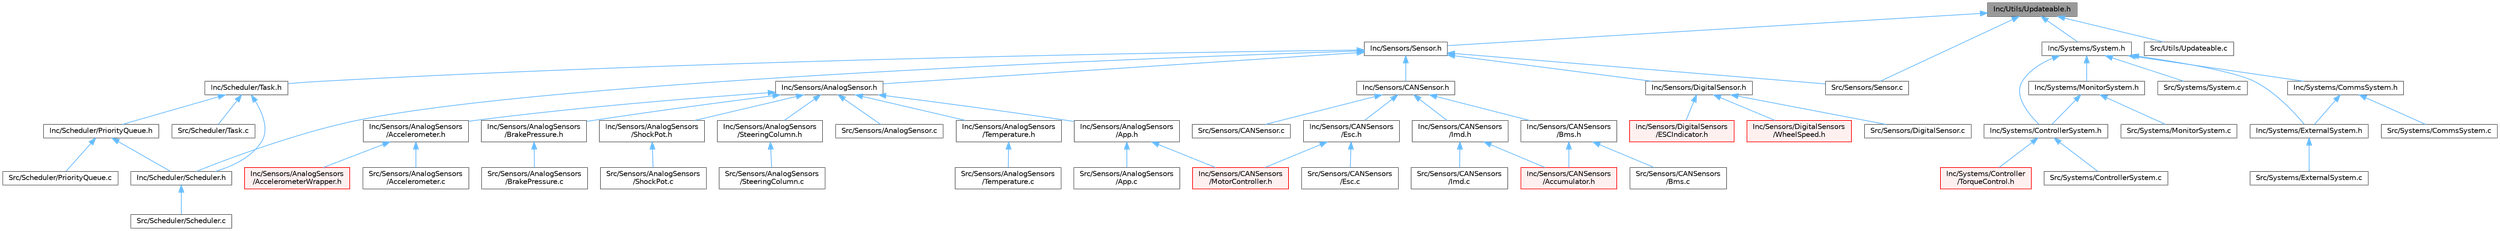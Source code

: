 digraph "Inc/Utils/Updateable.h"
{
 // LATEX_PDF_SIZE
  bgcolor="transparent";
  edge [fontname=Helvetica,fontsize=10,labelfontname=Helvetica,labelfontsize=10];
  node [fontname=Helvetica,fontsize=10,shape=box,height=0.2,width=0.4];
  Node1 [label="Inc/Utils/Updateable.h",height=0.2,width=0.4,color="gray40", fillcolor="grey60", style="filled", fontcolor="black",tooltip=" "];
  Node1 -> Node2 [dir="back",color="steelblue1",style="solid"];
  Node2 [label="Inc/Sensors/Sensor.h",height=0.2,width=0.4,color="grey40", fillcolor="white", style="filled",URL="$Sensor_8h.html",tooltip=" "];
  Node2 -> Node3 [dir="back",color="steelblue1",style="solid"];
  Node3 [label="Inc/Scheduler/Scheduler.h",height=0.2,width=0.4,color="grey40", fillcolor="white", style="filled",URL="$Scheduler_8h.html",tooltip=" "];
  Node3 -> Node4 [dir="back",color="steelblue1",style="solid"];
  Node4 [label="Src/Scheduler/Scheduler.c",height=0.2,width=0.4,color="grey40", fillcolor="white", style="filled",URL="$Scheduler_8c.html",tooltip=" "];
  Node2 -> Node5 [dir="back",color="steelblue1",style="solid"];
  Node5 [label="Inc/Scheduler/Task.h",height=0.2,width=0.4,color="grey40", fillcolor="white", style="filled",URL="$Task_8h.html",tooltip=" "];
  Node5 -> Node6 [dir="back",color="steelblue1",style="solid"];
  Node6 [label="Inc/Scheduler/PriorityQueue.h",height=0.2,width=0.4,color="grey40", fillcolor="white", style="filled",URL="$PriorityQueue_8h.html",tooltip=" "];
  Node6 -> Node3 [dir="back",color="steelblue1",style="solid"];
  Node6 -> Node7 [dir="back",color="steelblue1",style="solid"];
  Node7 [label="Src/Scheduler/PriorityQueue.c",height=0.2,width=0.4,color="grey40", fillcolor="white", style="filled",URL="$PriorityQueue_8c.html",tooltip=" "];
  Node5 -> Node3 [dir="back",color="steelblue1",style="solid"];
  Node5 -> Node8 [dir="back",color="steelblue1",style="solid"];
  Node8 [label="Src/Scheduler/Task.c",height=0.2,width=0.4,color="grey40", fillcolor="white", style="filled",URL="$Task_8c.html",tooltip=" "];
  Node2 -> Node9 [dir="back",color="steelblue1",style="solid"];
  Node9 [label="Inc/Sensors/AnalogSensor.h",height=0.2,width=0.4,color="grey40", fillcolor="white", style="filled",URL="$AnalogSensor_8h.html",tooltip=" "];
  Node9 -> Node10 [dir="back",color="steelblue1",style="solid"];
  Node10 [label="Inc/Sensors/AnalogSensors\l/Accelerometer.h",height=0.2,width=0.4,color="grey40", fillcolor="white", style="filled",URL="$Accelerometer_8h.html",tooltip=" "];
  Node10 -> Node11 [dir="back",color="steelblue1",style="solid"];
  Node11 [label="Inc/Sensors/AnalogSensors\l/AccelerometerWrapper.h",height=0.2,width=0.4,color="red", fillcolor="#FFF0F0", style="filled",URL="$AccelerometerWrapper_8h.html",tooltip=" "];
  Node10 -> Node13 [dir="back",color="steelblue1",style="solid"];
  Node13 [label="Src/Sensors/AnalogSensors\l/Accelerometer.c",height=0.2,width=0.4,color="grey40", fillcolor="white", style="filled",URL="$Accelerometer_8c.html",tooltip=" "];
  Node9 -> Node14 [dir="back",color="steelblue1",style="solid"];
  Node14 [label="Inc/Sensors/AnalogSensors\l/App.h",height=0.2,width=0.4,color="grey40", fillcolor="white", style="filled",URL="$App_8h.html",tooltip=" "];
  Node14 -> Node15 [dir="back",color="steelblue1",style="solid"];
  Node15 [label="Inc/Sensors/CANSensors\l/MotorController.h",height=0.2,width=0.4,color="red", fillcolor="#FFF0F0", style="filled",URL="$MotorController_8h.html",tooltip=" "];
  Node14 -> Node17 [dir="back",color="steelblue1",style="solid"];
  Node17 [label="Src/Sensors/AnalogSensors\l/App.c",height=0.2,width=0.4,color="grey40", fillcolor="white", style="filled",URL="$App_8c.html",tooltip=" "];
  Node9 -> Node18 [dir="back",color="steelblue1",style="solid"];
  Node18 [label="Inc/Sensors/AnalogSensors\l/BrakePressure.h",height=0.2,width=0.4,color="grey40", fillcolor="white", style="filled",URL="$BrakePressure_8h.html",tooltip=" "];
  Node18 -> Node19 [dir="back",color="steelblue1",style="solid"];
  Node19 [label="Src/Sensors/AnalogSensors\l/BrakePressure.c",height=0.2,width=0.4,color="grey40", fillcolor="white", style="filled",URL="$BrakePressure_8c.html",tooltip=" "];
  Node9 -> Node20 [dir="back",color="steelblue1",style="solid"];
  Node20 [label="Inc/Sensors/AnalogSensors\l/ShockPot.h",height=0.2,width=0.4,color="grey40", fillcolor="white", style="filled",URL="$ShockPot_8h.html",tooltip=" "];
  Node20 -> Node21 [dir="back",color="steelblue1",style="solid"];
  Node21 [label="Src/Sensors/AnalogSensors\l/ShockPot.c",height=0.2,width=0.4,color="grey40", fillcolor="white", style="filled",URL="$ShockPot_8c.html",tooltip=" "];
  Node9 -> Node22 [dir="back",color="steelblue1",style="solid"];
  Node22 [label="Inc/Sensors/AnalogSensors\l/SteeringColumn.h",height=0.2,width=0.4,color="grey40", fillcolor="white", style="filled",URL="$SteeringColumn_8h.html",tooltip=" "];
  Node22 -> Node23 [dir="back",color="steelblue1",style="solid"];
  Node23 [label="Src/Sensors/AnalogSensors\l/SteeringColumn.c",height=0.2,width=0.4,color="grey40", fillcolor="white", style="filled",URL="$SteeringColumn_8c.html",tooltip=" "];
  Node9 -> Node24 [dir="back",color="steelblue1",style="solid"];
  Node24 [label="Inc/Sensors/AnalogSensors\l/Temperature.h",height=0.2,width=0.4,color="grey40", fillcolor="white", style="filled",URL="$Temperature_8h.html",tooltip=" "];
  Node24 -> Node25 [dir="back",color="steelblue1",style="solid"];
  Node25 [label="Src/Sensors/AnalogSensors\l/Temperature.c",height=0.2,width=0.4,color="grey40", fillcolor="white", style="filled",URL="$Temperature_8c.html",tooltip=" "];
  Node9 -> Node26 [dir="back",color="steelblue1",style="solid"];
  Node26 [label="Src/Sensors/AnalogSensor.c",height=0.2,width=0.4,color="grey40", fillcolor="white", style="filled",URL="$AnalogSensor_8c.html",tooltip=" "];
  Node2 -> Node27 [dir="back",color="steelblue1",style="solid"];
  Node27 [label="Inc/Sensors/CANSensor.h",height=0.2,width=0.4,color="grey40", fillcolor="white", style="filled",URL="$CANSensor_8h.html",tooltip=" "];
  Node27 -> Node28 [dir="back",color="steelblue1",style="solid"];
  Node28 [label="Inc/Sensors/CANSensors\l/Bms.h",height=0.2,width=0.4,color="grey40", fillcolor="white", style="filled",URL="$Bms_8h.html",tooltip=" "];
  Node28 -> Node29 [dir="back",color="steelblue1",style="solid"];
  Node29 [label="Inc/Sensors/CANSensors\l/Accumulator.h",height=0.2,width=0.4,color="red", fillcolor="#FFF0F0", style="filled",URL="$Accumulator_8h.html",tooltip=" "];
  Node28 -> Node31 [dir="back",color="steelblue1",style="solid"];
  Node31 [label="Src/Sensors/CANSensors\l/Bms.c",height=0.2,width=0.4,color="grey40", fillcolor="white", style="filled",URL="$Bms_8c.html",tooltip=" "];
  Node27 -> Node32 [dir="back",color="steelblue1",style="solid"];
  Node32 [label="Inc/Sensors/CANSensors\l/Esc.h",height=0.2,width=0.4,color="grey40", fillcolor="white", style="filled",URL="$Esc_8h.html",tooltip=" "];
  Node32 -> Node15 [dir="back",color="steelblue1",style="solid"];
  Node32 -> Node33 [dir="back",color="steelblue1",style="solid"];
  Node33 [label="Src/Sensors/CANSensors\l/Esc.c",height=0.2,width=0.4,color="grey40", fillcolor="white", style="filled",URL="$Esc_8c.html",tooltip=" "];
  Node27 -> Node34 [dir="back",color="steelblue1",style="solid"];
  Node34 [label="Inc/Sensors/CANSensors\l/Imd.h",height=0.2,width=0.4,color="grey40", fillcolor="white", style="filled",URL="$Imd_8h.html",tooltip=" "];
  Node34 -> Node29 [dir="back",color="steelblue1",style="solid"];
  Node34 -> Node35 [dir="back",color="steelblue1",style="solid"];
  Node35 [label="Src/Sensors/CANSensors\l/Imd.c",height=0.2,width=0.4,color="grey40", fillcolor="white", style="filled",URL="$Imd_8c.html",tooltip=" "];
  Node27 -> Node36 [dir="back",color="steelblue1",style="solid"];
  Node36 [label="Src/Sensors/CANSensor.c",height=0.2,width=0.4,color="grey40", fillcolor="white", style="filled",URL="$CANSensor_8c.html",tooltip=" "];
  Node2 -> Node37 [dir="back",color="steelblue1",style="solid"];
  Node37 [label="Inc/Sensors/DigitalSensor.h",height=0.2,width=0.4,color="grey40", fillcolor="white", style="filled",URL="$DigitalSensor_8h.html",tooltip=" "];
  Node37 -> Node38 [dir="back",color="steelblue1",style="solid"];
  Node38 [label="Inc/Sensors/DigitalSensors\l/ESCIndicator.h",height=0.2,width=0.4,color="red", fillcolor="#FFF0F0", style="filled",URL="$ESCIndicator_8h.html",tooltip=" "];
  Node37 -> Node40 [dir="back",color="steelblue1",style="solid"];
  Node40 [label="Inc/Sensors/DigitalSensors\l/WheelSpeed.h",height=0.2,width=0.4,color="red", fillcolor="#FFF0F0", style="filled",URL="$WheelSpeed_8h.html",tooltip=" "];
  Node37 -> Node42 [dir="back",color="steelblue1",style="solid"];
  Node42 [label="Src/Sensors/DigitalSensor.c",height=0.2,width=0.4,color="grey40", fillcolor="white", style="filled",URL="$DigitalSensor_8c.html",tooltip=" "];
  Node2 -> Node43 [dir="back",color="steelblue1",style="solid"];
  Node43 [label="Src/Sensors/Sensor.c",height=0.2,width=0.4,color="grey40", fillcolor="white", style="filled",URL="$Sensor_8c.html",tooltip=" "];
  Node1 -> Node44 [dir="back",color="steelblue1",style="solid"];
  Node44 [label="Inc/Systems/System.h",height=0.2,width=0.4,color="grey40", fillcolor="white", style="filled",URL="$System_8h.html",tooltip=" "];
  Node44 -> Node45 [dir="back",color="steelblue1",style="solid"];
  Node45 [label="Inc/Systems/CommsSystem.h",height=0.2,width=0.4,color="grey40", fillcolor="white", style="filled",URL="$CommsSystem_8h.html",tooltip=" "];
  Node45 -> Node46 [dir="back",color="steelblue1",style="solid"];
  Node46 [label="Inc/Systems/ExternalSystem.h",height=0.2,width=0.4,color="grey40", fillcolor="white", style="filled",URL="$ExternalSystem_8h.html",tooltip=" "];
  Node46 -> Node47 [dir="back",color="steelblue1",style="solid"];
  Node47 [label="Src/Systems/ExternalSystem.c",height=0.2,width=0.4,color="grey40", fillcolor="white", style="filled",URL="$ExternalSystem_8c.html",tooltip=" "];
  Node45 -> Node48 [dir="back",color="steelblue1",style="solid"];
  Node48 [label="Src/Systems/CommsSystem.c",height=0.2,width=0.4,color="grey40", fillcolor="white", style="filled",URL="$CommsSystem_8c.html",tooltip=" "];
  Node44 -> Node49 [dir="back",color="steelblue1",style="solid"];
  Node49 [label="Inc/Systems/ControllerSystem.h",height=0.2,width=0.4,color="grey40", fillcolor="white", style="filled",URL="$ControllerSystem_8h.html",tooltip=" "];
  Node49 -> Node50 [dir="back",color="steelblue1",style="solid"];
  Node50 [label="Inc/Systems/Controller\l/TorqueControl.h",height=0.2,width=0.4,color="red", fillcolor="#FFF0F0", style="filled",URL="$TorqueControl_8h.html",tooltip=" "];
  Node49 -> Node52 [dir="back",color="steelblue1",style="solid"];
  Node52 [label="Src/Systems/ControllerSystem.c",height=0.2,width=0.4,color="grey40", fillcolor="white", style="filled",URL="$ControllerSystem_8c.html",tooltip=" "];
  Node44 -> Node46 [dir="back",color="steelblue1",style="solid"];
  Node44 -> Node53 [dir="back",color="steelblue1",style="solid"];
  Node53 [label="Inc/Systems/MonitorSystem.h",height=0.2,width=0.4,color="grey40", fillcolor="white", style="filled",URL="$MonitorSystem_8h.html",tooltip=" "];
  Node53 -> Node49 [dir="back",color="steelblue1",style="solid"];
  Node53 -> Node54 [dir="back",color="steelblue1",style="solid"];
  Node54 [label="Src/Systems/MonitorSystem.c",height=0.2,width=0.4,color="grey40", fillcolor="white", style="filled",URL="$MonitorSystem_8c.html",tooltip=" "];
  Node44 -> Node55 [dir="back",color="steelblue1",style="solid"];
  Node55 [label="Src/Systems/System.c",height=0.2,width=0.4,color="grey40", fillcolor="white", style="filled",URL="$System_8c.html",tooltip=" "];
  Node1 -> Node43 [dir="back",color="steelblue1",style="solid"];
  Node1 -> Node56 [dir="back",color="steelblue1",style="solid"];
  Node56 [label="Src/Utils/Updateable.c",height=0.2,width=0.4,color="grey40", fillcolor="white", style="filled",URL="$Updateable_8c.html",tooltip=" "];
}

